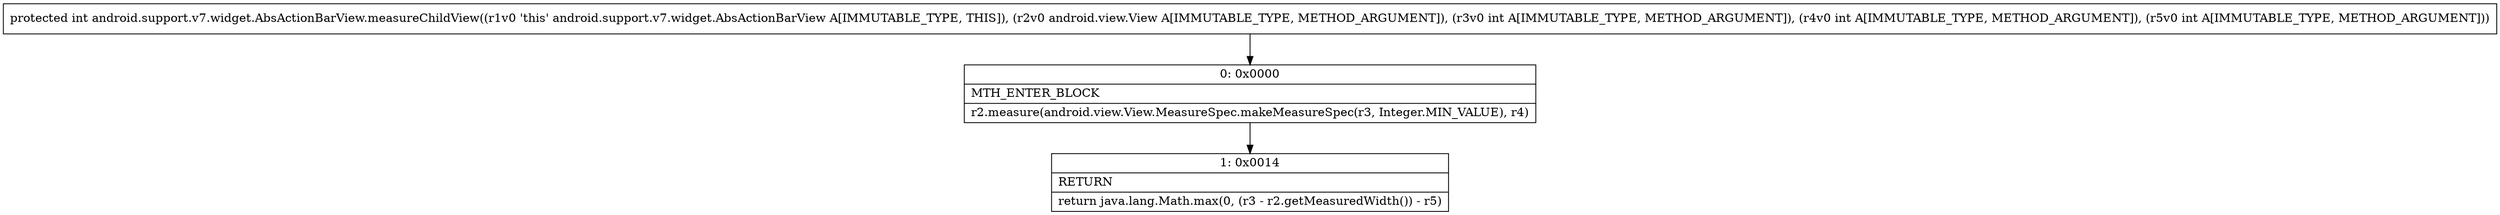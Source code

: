digraph "CFG forandroid.support.v7.widget.AbsActionBarView.measureChildView(Landroid\/view\/View;III)I" {
Node_0 [shape=record,label="{0\:\ 0x0000|MTH_ENTER_BLOCK\l|r2.measure(android.view.View.MeasureSpec.makeMeasureSpec(r3, Integer.MIN_VALUE), r4)\l}"];
Node_1 [shape=record,label="{1\:\ 0x0014|RETURN\l|return java.lang.Math.max(0, (r3 \- r2.getMeasuredWidth()) \- r5)\l}"];
MethodNode[shape=record,label="{protected int android.support.v7.widget.AbsActionBarView.measureChildView((r1v0 'this' android.support.v7.widget.AbsActionBarView A[IMMUTABLE_TYPE, THIS]), (r2v0 android.view.View A[IMMUTABLE_TYPE, METHOD_ARGUMENT]), (r3v0 int A[IMMUTABLE_TYPE, METHOD_ARGUMENT]), (r4v0 int A[IMMUTABLE_TYPE, METHOD_ARGUMENT]), (r5v0 int A[IMMUTABLE_TYPE, METHOD_ARGUMENT])) }"];
MethodNode -> Node_0;
Node_0 -> Node_1;
}

